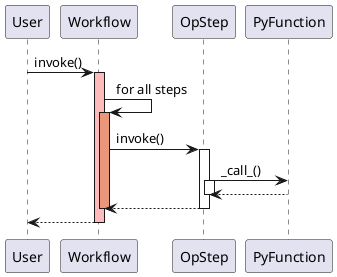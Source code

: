 @startuml
participant User

User -> Workflow: invoke()
activate Workflow #FFBBBB

Workflow -> Workflow: for all steps
activate Workflow #DarkSalmon

Workflow -> OpStep: invoke()
activate OpStep

OpStep -> PyFunction: _call_()
activate OpStep

PyFunction --> OpStep
deactivate OpStep
OpStep --> Workflow
deactivate OpStep
deactivate Workflow
Workflow --> User
deactivate Workflow

@enduml